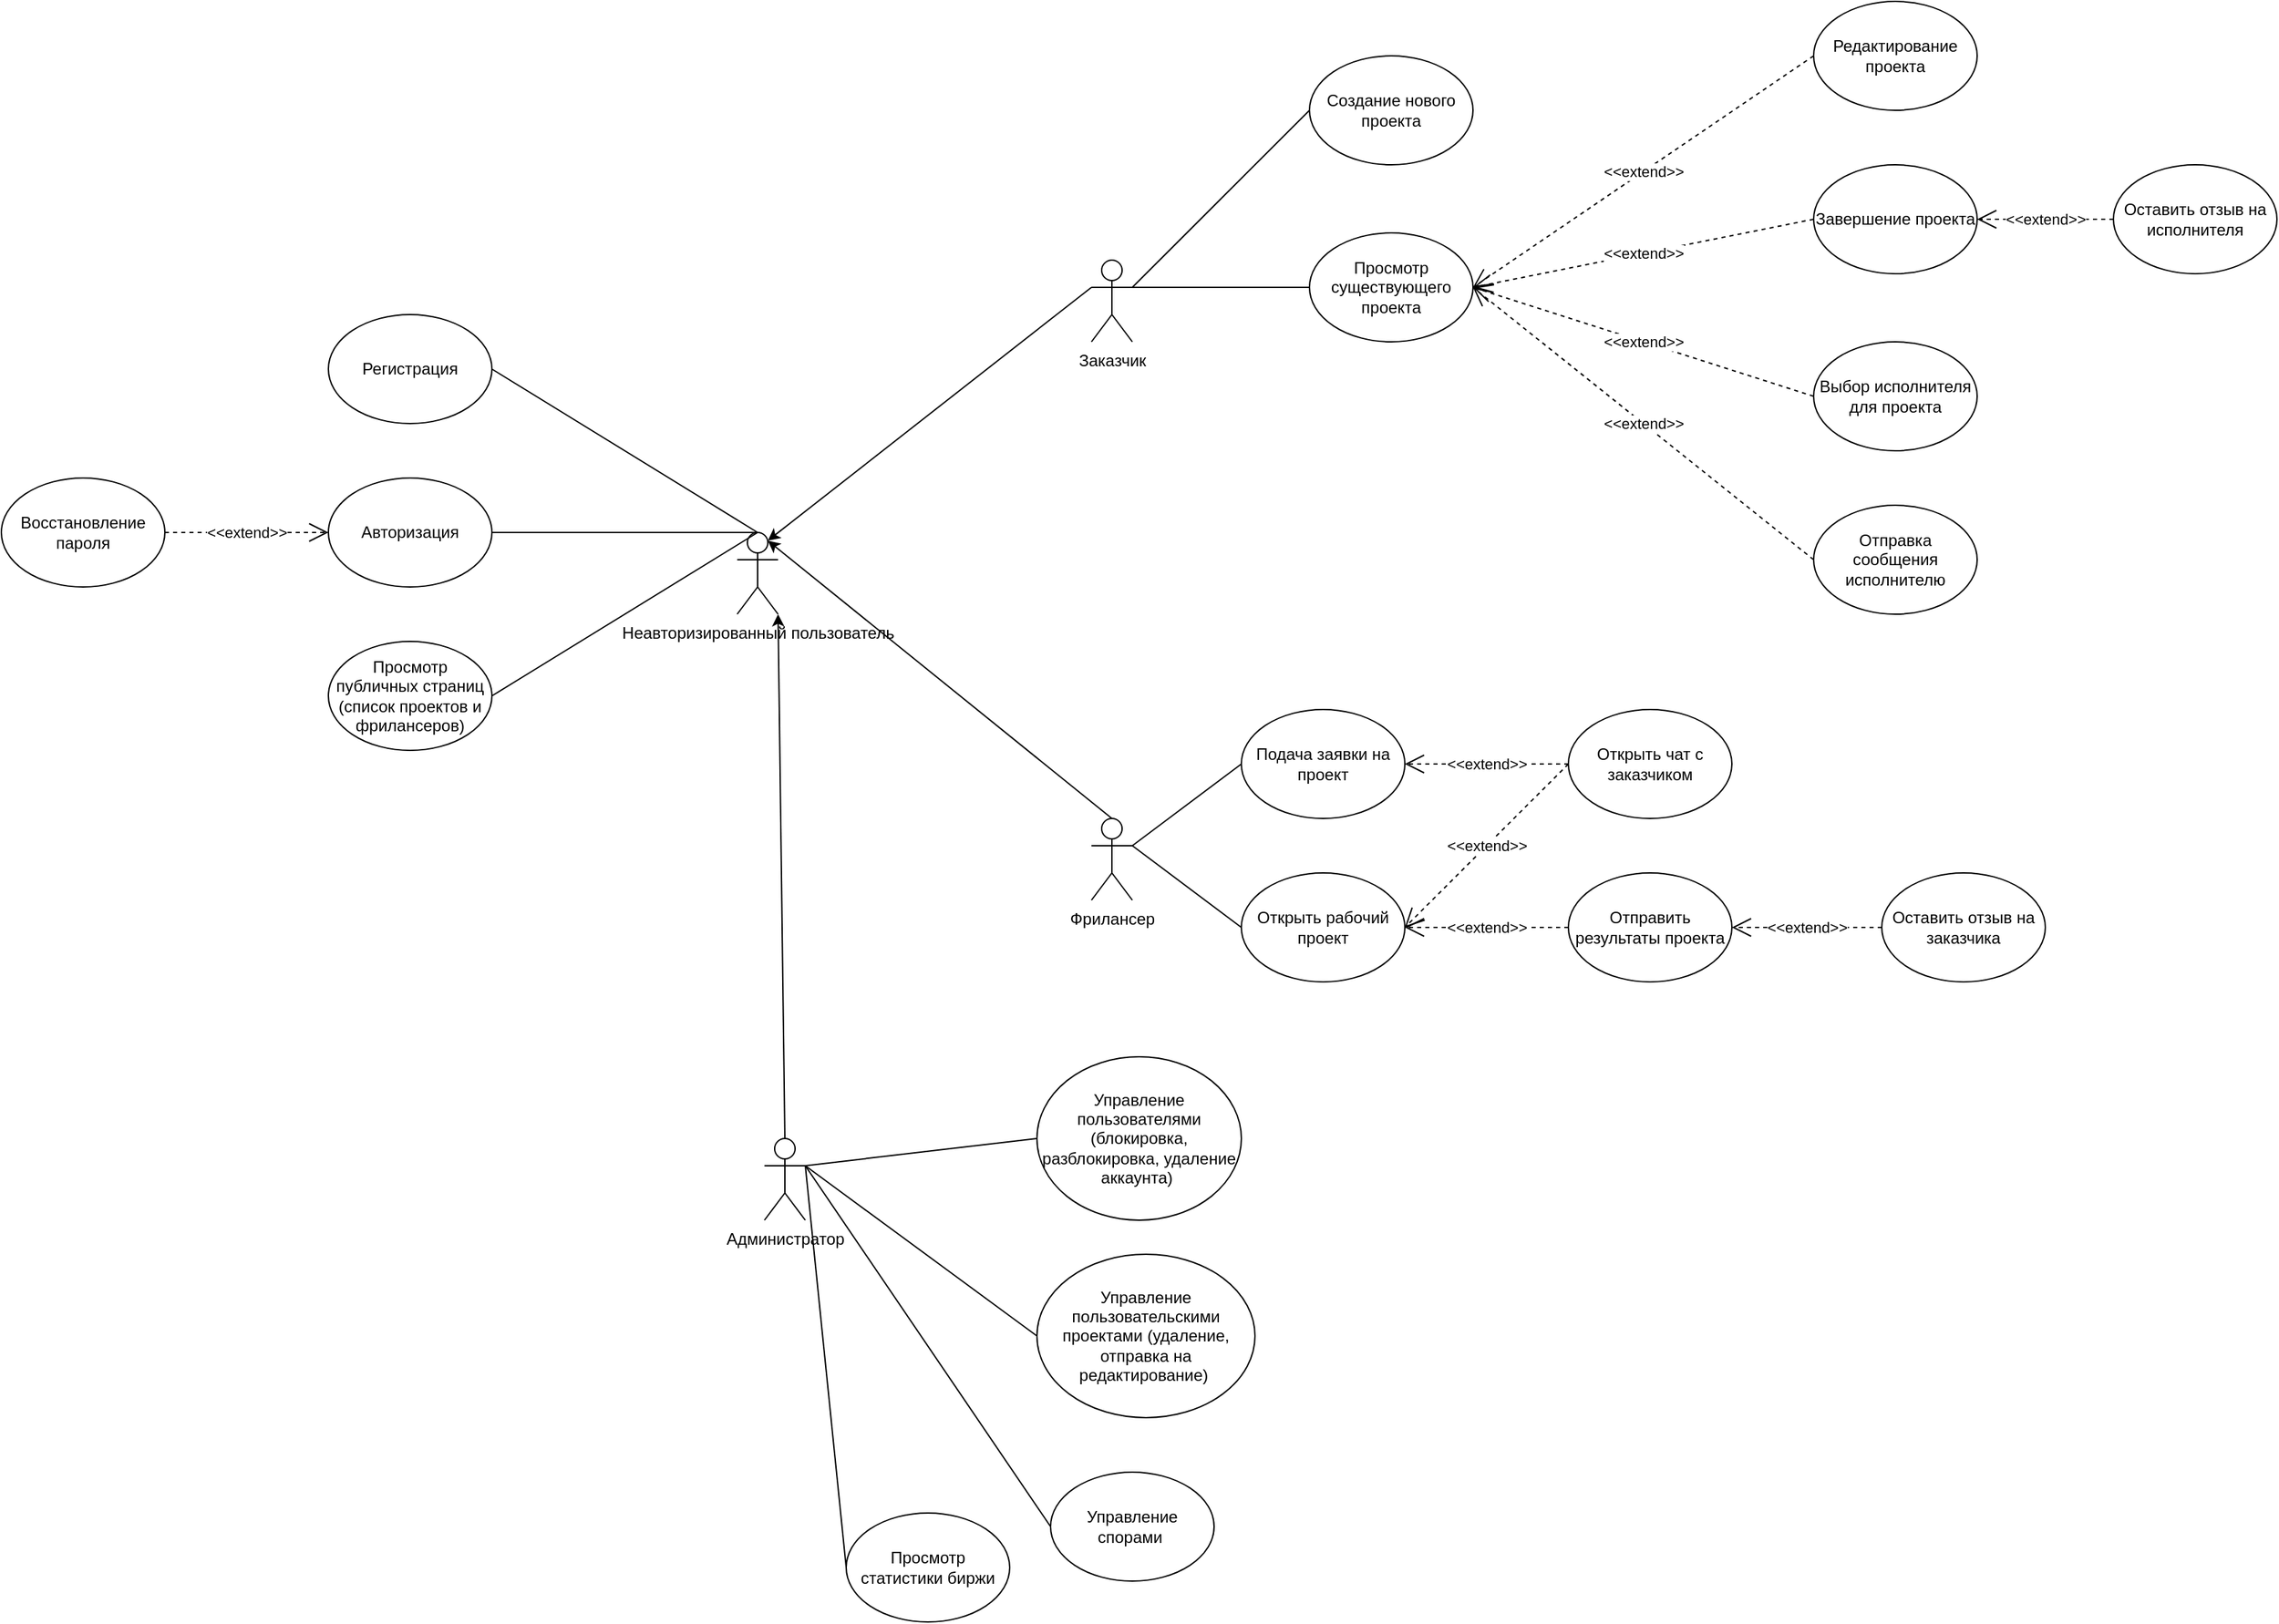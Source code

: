 <mxfile version="24.8.1">
  <diagram name="Страница — 1" id="nLdedVntI2_cKPDWCnaJ">
    <mxGraphModel dx="1707" dy="1779" grid="1" gridSize="10" guides="1" tooltips="1" connect="1" arrows="1" fold="1" page="1" pageScale="1" pageWidth="827" pageHeight="1169" math="0" shadow="0">
      <root>
        <mxCell id="0" />
        <mxCell id="1" parent="0" />
        <mxCell id="O51IEYqfcPiCK1wXWAZh-1" value="Неавторизированный пользователь" style="shape=umlActor;verticalLabelPosition=bottom;verticalAlign=top;html=1;outlineConnect=0;" parent="1" vertex="1">
          <mxGeometry x="240" y="110" width="30" height="60" as="geometry" />
        </mxCell>
        <mxCell id="O51IEYqfcPiCK1wXWAZh-2" value="Заказчик" style="shape=umlActor;verticalLabelPosition=bottom;verticalAlign=top;html=1;outlineConnect=0;" parent="1" vertex="1">
          <mxGeometry x="500" y="-90" width="30" height="60" as="geometry" />
        </mxCell>
        <mxCell id="O51IEYqfcPiCK1wXWAZh-3" value="Фрилансер" style="shape=umlActor;verticalLabelPosition=bottom;verticalAlign=top;html=1;outlineConnect=0;" parent="1" vertex="1">
          <mxGeometry x="500" y="320" width="30" height="60" as="geometry" />
        </mxCell>
        <mxCell id="O51IEYqfcPiCK1wXWAZh-4" value="Администратор" style="shape=umlActor;verticalLabelPosition=bottom;verticalAlign=top;html=1;outlineConnect=0;" parent="1" vertex="1">
          <mxGeometry x="260" y="555" width="30" height="60" as="geometry" />
        </mxCell>
        <mxCell id="O51IEYqfcPiCK1wXWAZh-6" value="Регистрация" style="ellipse;whiteSpace=wrap;html=1;" parent="1" vertex="1">
          <mxGeometry x="-60" y="-50" width="120" height="80" as="geometry" />
        </mxCell>
        <mxCell id="O51IEYqfcPiCK1wXWAZh-7" value="Авторизация" style="ellipse;whiteSpace=wrap;html=1;" parent="1" vertex="1">
          <mxGeometry x="-60" y="70" width="120" height="80" as="geometry" />
        </mxCell>
        <mxCell id="O51IEYqfcPiCK1wXWAZh-8" value="Восстановление пароля" style="ellipse;whiteSpace=wrap;html=1;" parent="1" vertex="1">
          <mxGeometry x="-300" y="70" width="120" height="80" as="geometry" />
        </mxCell>
        <mxCell id="O51IEYqfcPiCK1wXWAZh-9" value="Просмотр публичных страниц (список проектов и фрилансеров)" style="ellipse;whiteSpace=wrap;html=1;" parent="1" vertex="1">
          <mxGeometry x="-60" y="190" width="120" height="80" as="geometry" />
        </mxCell>
        <mxCell id="O51IEYqfcPiCK1wXWAZh-10" value="Создание нового проекта" style="ellipse;whiteSpace=wrap;html=1;" parent="1" vertex="1">
          <mxGeometry x="660" y="-240" width="120" height="80" as="geometry" />
        </mxCell>
        <mxCell id="O51IEYqfcPiCK1wXWAZh-11" value="Редактирование проекта" style="ellipse;whiteSpace=wrap;html=1;" parent="1" vertex="1">
          <mxGeometry x="1030" y="-280" width="120" height="80" as="geometry" />
        </mxCell>
        <mxCell id="O51IEYqfcPiCK1wXWAZh-13" value="Выбор исполнителя для проекта" style="ellipse;whiteSpace=wrap;html=1;" parent="1" vertex="1">
          <mxGeometry x="1030" y="-30" width="120" height="80" as="geometry" />
        </mxCell>
        <mxCell id="O51IEYqfcPiCK1wXWAZh-14" value="Отправка сообщения исполнителю" style="ellipse;whiteSpace=wrap;html=1;" parent="1" vertex="1">
          <mxGeometry x="1030" y="90" width="120" height="80" as="geometry" />
        </mxCell>
        <mxCell id="O51IEYqfcPiCK1wXWAZh-15" value="Завершение проекта" style="ellipse;whiteSpace=wrap;html=1;" parent="1" vertex="1">
          <mxGeometry x="1030" y="-160" width="120" height="80" as="geometry" />
        </mxCell>
        <mxCell id="O51IEYqfcPiCK1wXWAZh-17" value="Подача заявки на проект" style="ellipse;whiteSpace=wrap;html=1;" parent="1" vertex="1">
          <mxGeometry x="610" y="240" width="120" height="80" as="geometry" />
        </mxCell>
        <mxCell id="O51IEYqfcPiCK1wXWAZh-18" value="Открыть чат с заказчиком" style="ellipse;whiteSpace=wrap;html=1;" parent="1" vertex="1">
          <mxGeometry x="850" y="240" width="120" height="80" as="geometry" />
        </mxCell>
        <mxCell id="O51IEYqfcPiCK1wXWAZh-20" value="Отправить результаты проекта" style="ellipse;whiteSpace=wrap;html=1;" parent="1" vertex="1">
          <mxGeometry x="850" y="360" width="120" height="80" as="geometry" />
        </mxCell>
        <mxCell id="O51IEYqfcPiCK1wXWAZh-21" value="Оставить отзыв на заказчика" style="ellipse;whiteSpace=wrap;html=1;" parent="1" vertex="1">
          <mxGeometry x="1080" y="360" width="120" height="80" as="geometry" />
        </mxCell>
        <mxCell id="O51IEYqfcPiCK1wXWAZh-22" value="Управление пользователями (блокировка, разблокировка, удаление аккаунта)&amp;nbsp;" style="ellipse;whiteSpace=wrap;html=1;" parent="1" vertex="1">
          <mxGeometry x="460" y="495" width="150" height="120" as="geometry" />
        </mxCell>
        <mxCell id="O51IEYqfcPiCK1wXWAZh-23" value="Управление пользовательскими проектами (удаление, отправка на редактирование)&amp;nbsp;" style="ellipse;whiteSpace=wrap;html=1;" parent="1" vertex="1">
          <mxGeometry x="460" y="640" width="160" height="120" as="geometry" />
        </mxCell>
        <mxCell id="O51IEYqfcPiCK1wXWAZh-24" value="Управление спорами&amp;nbsp;" style="ellipse;whiteSpace=wrap;html=1;" parent="1" vertex="1">
          <mxGeometry x="470" y="800" width="120" height="80" as="geometry" />
        </mxCell>
        <mxCell id="O51IEYqfcPiCK1wXWAZh-25" value="Просмотр статистики биржи" style="ellipse;whiteSpace=wrap;html=1;" parent="1" vertex="1">
          <mxGeometry x="320" y="830" width="120" height="80" as="geometry" />
        </mxCell>
        <mxCell id="O51IEYqfcPiCK1wXWAZh-31" value="" style="endArrow=none;html=1;rounded=0;entryX=1;entryY=0.5;entryDx=0;entryDy=0;exitX=0.5;exitY=0;exitDx=0;exitDy=0;exitPerimeter=0;" parent="1" source="O51IEYqfcPiCK1wXWAZh-1" target="O51IEYqfcPiCK1wXWAZh-6" edge="1">
          <mxGeometry width="50" height="50" relative="1" as="geometry">
            <mxPoint x="130" y="60" as="sourcePoint" />
            <mxPoint x="180" y="10" as="targetPoint" />
          </mxGeometry>
        </mxCell>
        <mxCell id="O51IEYqfcPiCK1wXWAZh-32" value="" style="endArrow=none;html=1;rounded=0;entryX=0.5;entryY=0;entryDx=0;entryDy=0;entryPerimeter=0;exitX=1;exitY=0.5;exitDx=0;exitDy=0;" parent="1" source="O51IEYqfcPiCK1wXWAZh-7" target="O51IEYqfcPiCK1wXWAZh-1" edge="1">
          <mxGeometry width="50" height="50" relative="1" as="geometry">
            <mxPoint x="100" y="160" as="sourcePoint" />
            <mxPoint x="150" y="110" as="targetPoint" />
          </mxGeometry>
        </mxCell>
        <mxCell id="O51IEYqfcPiCK1wXWAZh-34" value="" style="endArrow=none;html=1;rounded=0;entryX=0.5;entryY=0;entryDx=0;entryDy=0;entryPerimeter=0;exitX=1;exitY=0.5;exitDx=0;exitDy=0;" parent="1" source="O51IEYqfcPiCK1wXWAZh-9" target="O51IEYqfcPiCK1wXWAZh-1" edge="1">
          <mxGeometry width="50" height="50" relative="1" as="geometry">
            <mxPoint x="130" y="310" as="sourcePoint" />
            <mxPoint x="180" y="260" as="targetPoint" />
          </mxGeometry>
        </mxCell>
        <mxCell id="O51IEYqfcPiCK1wXWAZh-35" value="" style="endArrow=classic;html=1;rounded=0;exitX=0;exitY=0.333;exitDx=0;exitDy=0;exitPerimeter=0;entryX=0.75;entryY=0.1;entryDx=0;entryDy=0;entryPerimeter=0;" parent="1" source="O51IEYqfcPiCK1wXWAZh-2" target="O51IEYqfcPiCK1wXWAZh-1" edge="1">
          <mxGeometry width="50" height="50" relative="1" as="geometry">
            <mxPoint x="300" y="10" as="sourcePoint" />
            <mxPoint x="350" y="-40" as="targetPoint" />
          </mxGeometry>
        </mxCell>
        <mxCell id="O51IEYqfcPiCK1wXWAZh-36" value="" style="endArrow=classic;html=1;rounded=0;entryX=0.75;entryY=0.1;entryDx=0;entryDy=0;entryPerimeter=0;exitX=0.5;exitY=0;exitDx=0;exitDy=0;exitPerimeter=0;" parent="1" source="O51IEYqfcPiCK1wXWAZh-3" target="O51IEYqfcPiCK1wXWAZh-1" edge="1">
          <mxGeometry width="50" height="50" relative="1" as="geometry">
            <mxPoint x="370" y="180" as="sourcePoint" />
            <mxPoint x="420" y="130" as="targetPoint" />
          </mxGeometry>
        </mxCell>
        <mxCell id="O51IEYqfcPiCK1wXWAZh-37" value="" style="endArrow=classic;html=1;rounded=0;entryX=1;entryY=1;entryDx=0;entryDy=0;entryPerimeter=0;exitX=0.5;exitY=0;exitDx=0;exitDy=0;exitPerimeter=0;" parent="1" source="O51IEYqfcPiCK1wXWAZh-4" target="O51IEYqfcPiCK1wXWAZh-1" edge="1">
          <mxGeometry width="50" height="50" relative="1" as="geometry">
            <mxPoint x="330" y="680" as="sourcePoint" />
            <mxPoint x="380" y="630" as="targetPoint" />
          </mxGeometry>
        </mxCell>
        <mxCell id="O51IEYqfcPiCK1wXWAZh-42" value="&amp;lt;&amp;lt;extend&amp;gt;&amp;gt;" style="endArrow=open;endSize=12;dashed=1;html=1;rounded=0;entryX=1;entryY=0.5;entryDx=0;entryDy=0;exitX=0;exitY=0.5;exitDx=0;exitDy=0;" parent="1" source="O51IEYqfcPiCK1wXWAZh-14" target="X6njnvrABsFh-sDlYkDR-5" edge="1">
          <mxGeometry width="160" relative="1" as="geometry">
            <mxPoint x="540" y="180" as="sourcePoint" />
            <mxPoint x="700" y="180" as="targetPoint" />
          </mxGeometry>
        </mxCell>
        <mxCell id="O51IEYqfcPiCK1wXWAZh-43" value="&amp;lt;&amp;lt;extend&amp;gt;&amp;gt;" style="endArrow=open;endSize=12;dashed=1;html=1;rounded=0;entryX=1;entryY=0.5;entryDx=0;entryDy=0;exitX=0;exitY=0.5;exitDx=0;exitDy=0;" parent="1" source="O51IEYqfcPiCK1wXWAZh-13" target="X6njnvrABsFh-sDlYkDR-5" edge="1">
          <mxGeometry width="160" relative="1" as="geometry">
            <mxPoint x="580" y="160" as="sourcePoint" />
            <mxPoint x="740" y="160" as="targetPoint" />
          </mxGeometry>
        </mxCell>
        <mxCell id="O51IEYqfcPiCK1wXWAZh-44" value="" style="endArrow=none;html=1;rounded=0;entryX=0;entryY=0.5;entryDx=0;entryDy=0;exitX=1;exitY=0.333;exitDx=0;exitDy=0;exitPerimeter=0;" parent="1" source="O51IEYqfcPiCK1wXWAZh-3" target="O51IEYqfcPiCK1wXWAZh-17" edge="1">
          <mxGeometry width="50" height="50" relative="1" as="geometry">
            <mxPoint x="520" y="490" as="sourcePoint" />
            <mxPoint x="570" y="440" as="targetPoint" />
          </mxGeometry>
        </mxCell>
        <mxCell id="O51IEYqfcPiCK1wXWAZh-46" value="&amp;lt;&amp;lt;extend&amp;gt;&amp;gt;" style="endArrow=open;endSize=12;dashed=1;html=1;rounded=0;entryX=1;entryY=0.5;entryDx=0;entryDy=0;exitX=0;exitY=0.5;exitDx=0;exitDy=0;" parent="1" source="O51IEYqfcPiCK1wXWAZh-21" target="O51IEYqfcPiCK1wXWAZh-20" edge="1">
          <mxGeometry width="160" relative="1" as="geometry">
            <mxPoint x="560" y="560" as="sourcePoint" />
            <mxPoint x="720" y="560" as="targetPoint" />
            <mxPoint as="offset" />
          </mxGeometry>
        </mxCell>
        <mxCell id="O51IEYqfcPiCK1wXWAZh-48" value="&amp;lt;&amp;lt;extend&amp;gt;&amp;gt;" style="endArrow=open;endSize=12;dashed=1;html=1;rounded=0;entryX=1;entryY=0.5;entryDx=0;entryDy=0;exitX=0;exitY=0.5;exitDx=0;exitDy=0;" parent="1" source="O51IEYqfcPiCK1wXWAZh-18" target="O51IEYqfcPiCK1wXWAZh-17" edge="1">
          <mxGeometry width="160" relative="1" as="geometry">
            <mxPoint x="590" y="560" as="sourcePoint" />
            <mxPoint x="750" y="560" as="targetPoint" />
          </mxGeometry>
        </mxCell>
        <mxCell id="O51IEYqfcPiCK1wXWAZh-49" value="" style="endArrow=none;html=1;rounded=0;entryX=0;entryY=0.5;entryDx=0;entryDy=0;exitX=1;exitY=0.333;exitDx=0;exitDy=0;exitPerimeter=0;" parent="1" source="O51IEYqfcPiCK1wXWAZh-4" target="O51IEYqfcPiCK1wXWAZh-22" edge="1">
          <mxGeometry width="50" height="50" relative="1" as="geometry">
            <mxPoint x="490" y="940" as="sourcePoint" />
            <mxPoint x="540" y="890" as="targetPoint" />
          </mxGeometry>
        </mxCell>
        <mxCell id="O51IEYqfcPiCK1wXWAZh-50" value="" style="endArrow=none;html=1;rounded=0;entryX=0;entryY=0.5;entryDx=0;entryDy=0;exitX=1;exitY=0.333;exitDx=0;exitDy=0;exitPerimeter=0;" parent="1" source="O51IEYqfcPiCK1wXWAZh-4" target="O51IEYqfcPiCK1wXWAZh-23" edge="1">
          <mxGeometry width="50" height="50" relative="1" as="geometry">
            <mxPoint x="500" y="740" as="sourcePoint" />
            <mxPoint x="530" y="890" as="targetPoint" />
          </mxGeometry>
        </mxCell>
        <mxCell id="O51IEYqfcPiCK1wXWAZh-51" value="" style="endArrow=none;html=1;rounded=0;entryX=0;entryY=0.5;entryDx=0;entryDy=0;exitX=1;exitY=0.333;exitDx=0;exitDy=0;exitPerimeter=0;" parent="1" source="O51IEYqfcPiCK1wXWAZh-4" target="O51IEYqfcPiCK1wXWAZh-24" edge="1">
          <mxGeometry width="50" height="50" relative="1" as="geometry">
            <mxPoint x="510" y="940" as="sourcePoint" />
            <mxPoint x="560" y="890" as="targetPoint" />
          </mxGeometry>
        </mxCell>
        <mxCell id="O51IEYqfcPiCK1wXWAZh-52" value="" style="endArrow=none;html=1;rounded=0;entryX=0;entryY=0.5;entryDx=0;entryDy=0;exitX=1;exitY=0.333;exitDx=0;exitDy=0;exitPerimeter=0;" parent="1" source="O51IEYqfcPiCK1wXWAZh-4" target="O51IEYqfcPiCK1wXWAZh-25" edge="1">
          <mxGeometry width="50" height="50" relative="1" as="geometry">
            <mxPoint x="520" y="990" as="sourcePoint" />
            <mxPoint x="570" y="940" as="targetPoint" />
          </mxGeometry>
        </mxCell>
        <mxCell id="X6njnvrABsFh-sDlYkDR-2" value="&amp;lt;&amp;lt;extend&amp;gt;&amp;gt;" style="endArrow=open;endSize=12;dashed=1;html=1;rounded=0;exitX=0;exitY=0.5;exitDx=0;exitDy=0;entryX=1;entryY=0.5;entryDx=0;entryDy=0;" edge="1" parent="1" source="O51IEYqfcPiCK1wXWAZh-15" target="X6njnvrABsFh-sDlYkDR-5">
          <mxGeometry width="160" relative="1" as="geometry">
            <mxPoint x="630" y="-80" as="sourcePoint" />
            <mxPoint x="1060" y="-60" as="targetPoint" />
          </mxGeometry>
        </mxCell>
        <mxCell id="X6njnvrABsFh-sDlYkDR-3" value="&amp;lt;&amp;lt;extend&amp;gt;&amp;gt;" style="endArrow=open;endSize=12;dashed=1;html=1;rounded=0;exitX=0;exitY=0.5;exitDx=0;exitDy=0;entryX=1;entryY=0.5;entryDx=0;entryDy=0;" edge="1" parent="1" source="O51IEYqfcPiCK1wXWAZh-11" target="X6njnvrABsFh-sDlYkDR-5">
          <mxGeometry width="160" relative="1" as="geometry">
            <mxPoint x="670" y="-220" as="sourcePoint" />
            <mxPoint x="760" y="-240" as="targetPoint" />
          </mxGeometry>
        </mxCell>
        <mxCell id="X6njnvrABsFh-sDlYkDR-4" value="" style="endArrow=none;html=1;rounded=0;exitX=1;exitY=0.333;exitDx=0;exitDy=0;exitPerimeter=0;entryX=0;entryY=0.5;entryDx=0;entryDy=0;" edge="1" parent="1" source="O51IEYqfcPiCK1wXWAZh-2" target="O51IEYqfcPiCK1wXWAZh-10">
          <mxGeometry width="50" height="50" relative="1" as="geometry">
            <mxPoint x="630" y="-30" as="sourcePoint" />
            <mxPoint x="600" y="-80" as="targetPoint" />
          </mxGeometry>
        </mxCell>
        <mxCell id="X6njnvrABsFh-sDlYkDR-5" value="Просмотр существующего проекта" style="ellipse;whiteSpace=wrap;html=1;" vertex="1" parent="1">
          <mxGeometry x="660" y="-110" width="120" height="80" as="geometry" />
        </mxCell>
        <mxCell id="X6njnvrABsFh-sDlYkDR-8" value="&amp;lt;&amp;lt;extend&amp;gt;&amp;gt;" style="endArrow=open;endSize=12;dashed=1;html=1;rounded=0;entryX=0;entryY=0.5;entryDx=0;entryDy=0;exitX=1;exitY=0.5;exitDx=0;exitDy=0;" edge="1" parent="1" source="O51IEYqfcPiCK1wXWAZh-8" target="O51IEYqfcPiCK1wXWAZh-7">
          <mxGeometry width="160" relative="1" as="geometry">
            <mxPoint x="-150" y="220" as="sourcePoint" />
            <mxPoint x="10" y="220" as="targetPoint" />
          </mxGeometry>
        </mxCell>
        <mxCell id="X6njnvrABsFh-sDlYkDR-9" value="" style="endArrow=none;html=1;rounded=0;entryX=0;entryY=0.5;entryDx=0;entryDy=0;exitX=1;exitY=0.333;exitDx=0;exitDy=0;exitPerimeter=0;" edge="1" parent="1" source="O51IEYqfcPiCK1wXWAZh-2" target="X6njnvrABsFh-sDlYkDR-5">
          <mxGeometry width="50" height="50" relative="1" as="geometry">
            <mxPoint x="610" y="10" as="sourcePoint" />
            <mxPoint x="660" y="-40" as="targetPoint" />
          </mxGeometry>
        </mxCell>
        <mxCell id="X6njnvrABsFh-sDlYkDR-10" value="Открыть рабочий проект" style="ellipse;whiteSpace=wrap;html=1;" vertex="1" parent="1">
          <mxGeometry x="610" y="360" width="120" height="80" as="geometry" />
        </mxCell>
        <mxCell id="X6njnvrABsFh-sDlYkDR-11" value="&amp;lt;&amp;lt;extend&amp;gt;&amp;gt;" style="endArrow=open;endSize=12;dashed=1;html=1;rounded=0;entryX=1;entryY=0.5;entryDx=0;entryDy=0;exitX=0;exitY=0.5;exitDx=0;exitDy=0;" edge="1" parent="1" source="O51IEYqfcPiCK1wXWAZh-18" target="X6njnvrABsFh-sDlYkDR-10">
          <mxGeometry width="160" relative="1" as="geometry">
            <mxPoint x="700" y="480" as="sourcePoint" />
            <mxPoint x="860" y="480" as="targetPoint" />
          </mxGeometry>
        </mxCell>
        <mxCell id="X6njnvrABsFh-sDlYkDR-12" value="" style="endArrow=none;html=1;rounded=0;entryX=1;entryY=0.333;entryDx=0;entryDy=0;entryPerimeter=0;exitX=0;exitY=0.5;exitDx=0;exitDy=0;" edge="1" parent="1" source="X6njnvrABsFh-sDlYkDR-10" target="O51IEYqfcPiCK1wXWAZh-3">
          <mxGeometry width="50" height="50" relative="1" as="geometry">
            <mxPoint x="540" y="460" as="sourcePoint" />
            <mxPoint x="590" y="410" as="targetPoint" />
          </mxGeometry>
        </mxCell>
        <mxCell id="X6njnvrABsFh-sDlYkDR-13" value="&amp;lt;&amp;lt;extend&amp;gt;&amp;gt;" style="endArrow=open;endSize=12;dashed=1;html=1;rounded=0;entryX=1;entryY=0.5;entryDx=0;entryDy=0;exitX=0;exitY=0.5;exitDx=0;exitDy=0;" edge="1" parent="1" source="O51IEYqfcPiCK1wXWAZh-20" target="X6njnvrABsFh-sDlYkDR-10">
          <mxGeometry width="160" relative="1" as="geometry">
            <mxPoint x="710" y="480" as="sourcePoint" />
            <mxPoint x="870" y="480" as="targetPoint" />
          </mxGeometry>
        </mxCell>
        <mxCell id="X6njnvrABsFh-sDlYkDR-14" value="Оставить отзыв на исполнителя" style="ellipse;whiteSpace=wrap;html=1;" vertex="1" parent="1">
          <mxGeometry x="1250" y="-160" width="120" height="80" as="geometry" />
        </mxCell>
        <mxCell id="X6njnvrABsFh-sDlYkDR-15" value="&amp;lt;&amp;lt;extend&amp;gt;&amp;gt;" style="endArrow=open;endSize=12;dashed=1;html=1;rounded=0;entryX=1;entryY=0.5;entryDx=0;entryDy=0;exitX=0;exitY=0.5;exitDx=0;exitDy=0;" edge="1" parent="1" source="X6njnvrABsFh-sDlYkDR-14" target="O51IEYqfcPiCK1wXWAZh-15">
          <mxGeometry width="160" relative="1" as="geometry">
            <mxPoint x="1130" y="-50" as="sourcePoint" />
            <mxPoint x="1290" y="-50" as="targetPoint" />
          </mxGeometry>
        </mxCell>
      </root>
    </mxGraphModel>
  </diagram>
</mxfile>
